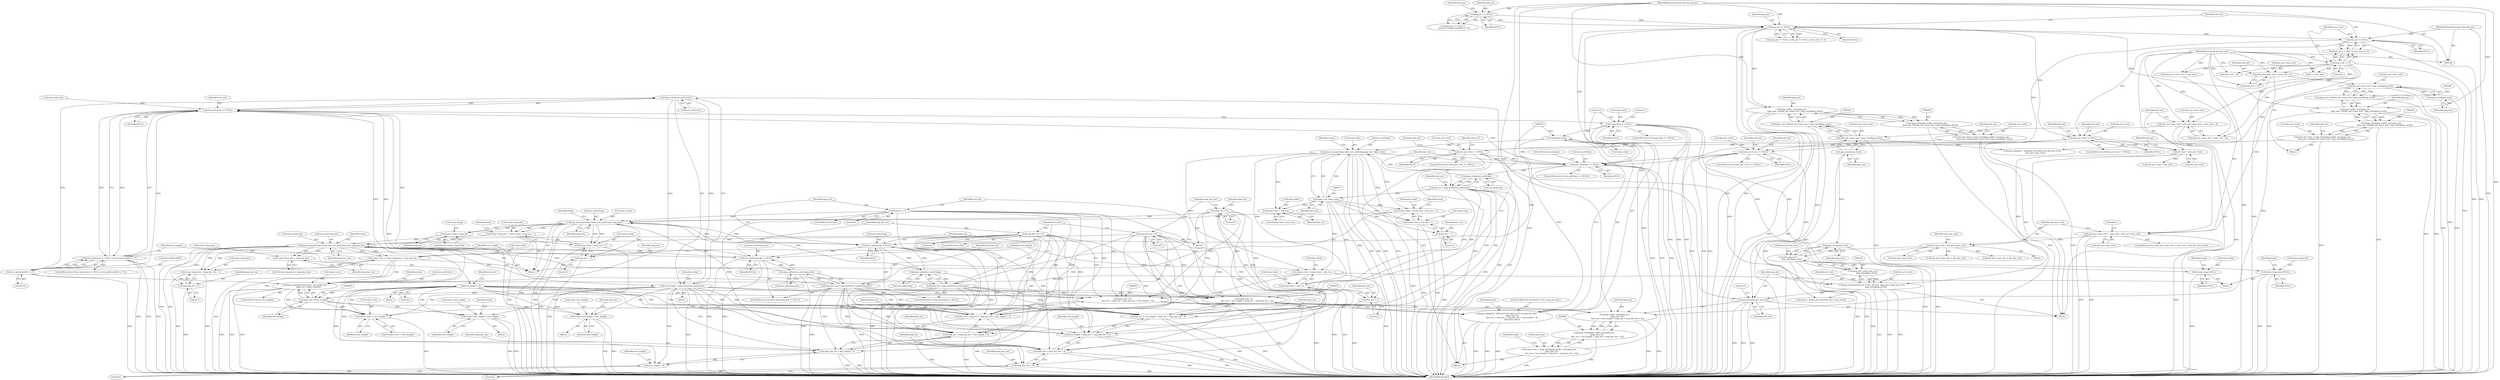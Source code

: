 digraph "1_Chrome_7f3d85b096f66870a15b37c2f40b219b2e292693_23@API" {
"1000446" [label="(Call,png_strlen(text_ptr[i].text))"];
"1000410" [label="(Call,text_ptr[i].text[0] == '\0')"];
"1000403" [label="(Call,text_ptr[i].text == NULL)"];
"1000446" [label="(Call,png_strlen(text_ptr[i].text))"];
"1000630" [label="(Call,png_memcpy(textp->text, text_ptr[i].text,\n            (png_size_t)(text_length)))"];
"1000594" [label="(Call,textp->text = textp->lang_key + lang_key_len + 1)"];
"1000576" [label="(Call,png_memcpy(textp->lang_key, text_ptr[i].lang_key, lang_key_len))"];
"1000565" [label="(Call,textp->lang_key = textp->lang + lang_len + 1)"];
"1000547" [label="(Call,png_memcpy(textp->lang, text_ptr[i].lang, lang_len))"];
"1000536" [label="(Call,textp->lang = textp->key + key_len + 1)"];
"1000507" [label="(Call,png_memcpy(textp->key, text_ptr[i].key,(png_size_t)(key_len)))"];
"1000502" [label="(Call,(int)textp->key)"];
"1000481" [label="(Call,textp->key == NULL)"];
"1000461" [label="(Call,textp->key = (png_charp)png_malloc_warn(png_ptr,\n         (png_uint_32)\n          (key_len + text_length + lang_len + lang_key_len + 4)))"];
"1000465" [label="(Call,(png_charp)png_malloc_warn(png_ptr,\n         (png_uint_32)\n          (key_len + text_length + lang_len + lang_key_len + 4)))"];
"1000467" [label="(Call,png_malloc_warn(png_ptr,\n         (png_uint_32)\n          (key_len + text_length + lang_len + lang_key_len + 4)))"];
"1000239" [label="(Call,png_free(png_ptr, old_text))"];
"1000199" [label="(Call,png_malloc_warn(png_ptr,\n            (png_uint_32)(info_ptr->max_text * png_sizeof(png_text))))"];
"1000134" [label="(Call,png_ptr == NULL)"];
"1000116" [label="(Call,png_ptr == NULL)"];
"1000105" [label="(MethodParameterIn,png_structp png_ptr)"];
"1000201" [label="(Call,(png_uint_32)(info_ptr->max_text * png_sizeof(png_text)))"];
"1000203" [label="(Call,info_ptr->max_text * png_sizeof(png_text))"];
"1000177" [label="(Call,info_ptr->max_text = info_ptr->num_text + num_text + 8)"];
"1000108" [label="(MethodParameterIn,int num_text)"];
"1000141" [label="(Call,num_text == 0)"];
"1000207" [label="(Call,png_sizeof(png_text))"];
"1000228" [label="(Call,png_memcpy(info_ptr->text, old_text, (png_size_t)(old_max_text *\n            png_sizeof(png_text))))"];
"1000210" [label="(Call,info_ptr->text == NULL)"];
"1000193" [label="(Call,info_ptr->text = (png_textp)png_malloc_warn(png_ptr,\n            (png_uint_32)(info_ptr->max_text * png_sizeof(png_text))))"];
"1000197" [label="(Call,(png_textp)png_malloc_warn(png_ptr,\n            (png_uint_32)(info_ptr->max_text * png_sizeof(png_text))))"];
"1000170" [label="(Call,info_ptr->text != NULL)"];
"1000138" [label="(Call,info_ptr == NULL)"];
"1000106" [label="(MethodParameterIn,png_infop info_ptr)"];
"1000188" [label="(Call,old_text = info_ptr->text)"];
"1000233" [label="(Call,(png_size_t)(old_max_text *\n            png_sizeof(png_text)))"];
"1000235" [label="(Call,old_max_text *\n            png_sizeof(png_text))"];
"1000158" [label="(Call,old_max_text = info_ptr->max_text)"];
"1000147" [label="(Call,info_ptr->num_text + num_text > info_ptr->max_text)"];
"1000237" [label="(Call,png_sizeof(png_text))"];
"1000262" [label="(Call,png_malloc_warn(png_ptr,\n            (png_uint_32)(info_ptr->max_text * png_sizeof(png_text))))"];
"1000264" [label="(Call,(png_uint_32)(info_ptr->max_text * png_sizeof(png_text)))"];
"1000266" [label="(Call,info_ptr->max_text * png_sizeof(png_text))"];
"1000244" [label="(Call,info_ptr->max_text = num_text + 8)"];
"1000270" [label="(Call,png_sizeof(png_text))"];
"1000469" [label="(Call,(png_uint_32)\n          (key_len + text_length + lang_len + lang_key_len + 4))"];
"1000336" [label="(Call,key_len = png_strlen(text_ptr[i].key))"];
"1000338" [label="(Call,png_strlen(text_ptr[i].key))"];
"1000328" [label="(Call,text_ptr[i].key == NULL)"];
"1000273" [label="(Call,info_ptr->text == NULL)"];
"1000256" [label="(Call,info_ptr->text = (png_textp)png_malloc_warn(png_ptr,\n            (png_uint_32)(info_ptr->max_text * png_sizeof(png_text))))"];
"1000260" [label="(Call,(png_textp)png_malloc_warn(png_ptr,\n            (png_uint_32)(info_ptr->max_text * png_sizeof(png_text))))"];
"1000444" [label="(Call,text_length = png_strlen(text_ptr[i].text))"];
"1000420" [label="(Call,text_length = 0)"];
"1000369" [label="(Call,lang_len = png_strlen(text_ptr[i].lang))"];
"1000371" [label="(Call,png_strlen(text_ptr[i].lang))"];
"1000362" [label="(Call,text_ptr[i].lang != NULL)"];
"1000378" [label="(Call,lang_len = 0)"];
"1000353" [label="(Call,lang_len = 0)"];
"1000356" [label="(Call,lang_key_len = 0)"];
"1000389" [label="(Call,lang_key_len = png_strlen(text_ptr[i].lang_key))"];
"1000391" [label="(Call,png_strlen(text_ptr[i].lang_key))"];
"1000382" [label="(Call,text_ptr[i].lang_key != NULL)"];
"1000398" [label="(Call,lang_key_len = 0)"];
"1000516" [label="(Call,(png_size_t)(key_len))"];
"1000617" [label="(Call,textp->text = textp->key + key_len + 1)"];
"1000639" [label="(Call,(png_size_t)(text_length))"];
"1000402" [label="(Call,text_ptr[i].text == NULL || text_ptr[i].text[0] == '\0')"];
"1000471" [label="(Call,key_len + text_length + lang_len + lang_key_len + 4)"];
"1000491" [label="(Call,(png_uint_32)\n                  (key_len + lang_len + lang_key_len + text_length + 4))"];
"1000488" [label="(Call,png_debug2(2, \"Allocated %lu bytes at %x in png_set_text\",\n                  (png_uint_32)\n                  (key_len + lang_len + lang_key_len + text_length + 4),\n                 (int)textp->key))"];
"1000493" [label="(Call,key_len + lang_len + lang_key_len + text_length + 4)"];
"1000521" [label="(Call,textp->key + key_len)"];
"1000473" [label="(Call,text_length + lang_len + lang_key_len + 4)"];
"1000475" [label="(Call,lang_len + lang_key_len + 4)"];
"1000495" [label="(Call,lang_len + lang_key_len + text_length + 4)"];
"1000477" [label="(Call,lang_key_len + 4)"];
"1000497" [label="(Call,lang_key_len + text_length + 4)"];
"1000588" [label="(Call,textp->lang_key + lang_key_len)"];
"1000644" [label="(Call,textp->text + text_length)"];
"1000598" [label="(Call,textp->lang_key + lang_key_len + 1)"];
"1000602" [label="(Call,lang_key_len + 1)"];
"1000559" [label="(Call,textp->lang + lang_len)"];
"1000569" [label="(Call,textp->lang + lang_len + 1)"];
"1000573" [label="(Call,lang_len + 1)"];
"1000540" [label="(Call,textp->key + key_len + 1)"];
"1000621" [label="(Call,textp->key + key_len + 1)"];
"1000544" [label="(Call,key_len + 1)"];
"1000625" [label="(Call,key_len + 1)"];
"1000607" [label="(Call,textp->lang=NULL)"];
"1000612" [label="(Call,textp->lang_key=NULL)"];
"1000499" [label="(Call,text_length + 4)"];
"1000662" [label="(Call,textp->itxt_length = text_length)"];
"1000669" [label="(Call,textp->text_length = text_length)"];
"1000142" [label="(Identifier,num_text)"];
"1000592" [label="(Identifier,lang_key_len)"];
"1000148" [label="(Call,info_ptr->num_text + num_text)"];
"1000573" [label="(Call,lang_len + 1)"];
"1000195" [label="(Identifier,info_ptr)"];
"1000570" [label="(Call,textp->lang)"];
"1000668" [label="(Block,)"];
"1000673" [label="(Identifier,text_length)"];
"1000185" [label="(Call,num_text + 8)"];
"1000369" [label="(Call,lang_len = png_strlen(text_ptr[i].lang))"];
"1000499" [label="(Call,text_length + 4)"];
"1000556" [label="(Identifier,lang_len)"];
"1000465" [label="(Call,(png_charp)png_malloc_warn(png_ptr,\n         (png_uint_32)\n          (key_len + text_length + lang_len + lang_key_len + 4)))"];
"1000169" [label="(ControlStructure,if (info_ptr->text != NULL))"];
"1000328" [label="(Call,text_ptr[i].key == NULL)"];
"1000293" [label="(Identifier,info_ptr)"];
"1000656" [label="(Block,)"];
"1000422" [label="(Literal,0)"];
"1000461" [label="(Call,textp->key = (png_charp)png_malloc_warn(png_ptr,\n         (png_uint_32)\n          (key_len + text_length + lang_len + lang_key_len + 4)))"];
"1000218" [label="(Identifier,info_ptr)"];
"1000630" [label="(Call,png_memcpy(textp->text, text_ptr[i].text,\n            (png_size_t)(text_length)))"];
"1000397" [label="(ControlStructure,else)"];
"1000108" [label="(MethodParameterIn,int num_text)"];
"1000509" [label="(Identifier,textp)"];
"1000521" [label="(Call,textp->key + key_len)"];
"1000625" [label="(Call,key_len + 1)"];
"1000497" [label="(Call,lang_key_len + text_length + 4)"];
"1000354" [label="(Identifier,lang_len)"];
"1000317" [label="(Call,textp = &(info_ptr->text[info_ptr->num_text]))"];
"1000357" [label="(Identifier,lang_key_len)"];
"1000569" [label="(Call,textp->lang + lang_len + 1)"];
"1000663" [label="(Call,textp->itxt_length)"];
"1000377" [label="(ControlStructure,else)"];
"1000284" [label="(Call,info_ptr->max_text = old_max_text)"];
"1000631" [label="(Call,textp->text)"];
"1000628" [label="(ControlStructure,if (text_length))"];
"1000595" [label="(Call,textp->text)"];
"1000240" [label="(Identifier,png_ptr)"];
"1000536" [label="(Call,textp->lang = textp->key + key_len + 1)"];
"1000535" [label="(Block,)"];
"1000602" [label="(Call,lang_key_len + 1)"];
"1000404" [label="(Call,text_ptr[i].text)"];
"1000410" [label="(Call,text_ptr[i].text[0] == '\0')"];
"1000646" [label="(Identifier,textp)"];
"1000177" [label="(Call,info_ptr->max_text = info_ptr->num_text + num_text + 8)"];
"1000334" [label="(Identifier,NULL)"];
"1000204" [label="(Call,info_ptr->max_text)"];
"1000272" [label="(ControlStructure,if (info_ptr->text == NULL))"];
"1000281" [label="(Identifier,info_ptr)"];
"1000478" [label="(Identifier,lang_key_len)"];
"1000248" [label="(Call,num_text + 8)"];
"1000363" [label="(Call,text_ptr[i].lang)"];
"1000614" [label="(Identifier,textp)"];
"1000329" [label="(Call,text_ptr[i].key)"];
"1000681" [label="(Identifier,info_ptr)"];
"1000525" [label="(Identifier,key_len)"];
"1000207" [label="(Call,png_sizeof(png_text))"];
"1000392" [label="(Call,text_ptr[i].lang_key)"];
"1000621" [label="(Call,textp->key + key_len + 1)"];
"1000498" [label="(Identifier,lang_key_len)"];
"1000385" [label="(Identifier,text_ptr)"];
"1000420" [label="(Call,text_length = 0)"];
"1000273" [label="(Call,info_ptr->text == NULL)"];
"1000482" [label="(Call,textp->key)"];
"1000613" [label="(Call,textp->lang_key)"];
"1000481" [label="(Call,textp->key == NULL)"];
"1000547" [label="(Call,png_memcpy(textp->lang, text_ptr[i].lang, lang_len))"];
"1000147" [label="(Call,info_ptr->num_text + num_text > info_ptr->max_text)"];
"1000488" [label="(Call,png_debug2(2, \"Allocated %lu bytes at %x in png_set_text\",\n                  (png_uint_32)\n                  (key_len + lang_len + lang_key_len + text_length + 4),\n                 (int)textp->key))"];
"1000371" [label="(Call,png_strlen(text_ptr[i].lang))"];
"1000447" [label="(Call,text_ptr[i].text)"];
"1000368" [label="(Identifier,NULL)"];
"1000336" [label="(Call,key_len = png_strlen(text_ptr[i].key))"];
"1000190" [label="(Call,info_ptr->text)"];
"1000467" [label="(Call,png_malloc_warn(png_ptr,\n         (png_uint_32)\n          (key_len + text_length + lang_len + lang_key_len + 4)))"];
"1000676" [label="(Identifier,textp)"];
"1000548" [label="(Call,textp->lang)"];
"1000558" [label="(Call,*(textp->lang + lang_len))"];
"1000589" [label="(Call,textp->lang_key)"];
"1000193" [label="(Call,info_ptr->text = (png_textp)png_malloc_warn(png_ptr,\n            (png_uint_32)(info_ptr->max_text * png_sizeof(png_text))))"];
"1000401" [label="(ControlStructure,if (text_ptr[i].text == NULL || text_ptr[i].text[0] == '\0'))"];
"1000501" [label="(Literal,4)"];
"1000523" [label="(Identifier,textp)"];
"1000565" [label="(Call,textp->lang_key = textp->lang + lang_len + 1)"];
"1000618" [label="(Call,textp->text)"];
"1000617" [label="(Call,textp->text = textp->key + key_len + 1)"];
"1000203" [label="(Call,info_ptr->max_text * png_sizeof(png_text))"];
"1000253" [label="(Identifier,info_ptr)"];
"1000296" [label="(Call,png_debug1(3, \"allocated %d entries for info_ptr->text\",\n         info_ptr->max_text))"];
"1000236" [label="(Identifier,old_max_text)"];
"1000427" [label="(Identifier,text_ptr)"];
"1000561" [label="(Identifier,textp)"];
"1000361" [label="(ControlStructure,if (text_ptr[i].lang != NULL))"];
"1000390" [label="(Identifier,lang_key_len)"];
"1000496" [label="(Identifier,lang_len)"];
"1000211" [label="(Call,info_ptr->text)"];
"1000491" [label="(Call,(png_uint_32)\n                  (key_len + lang_len + lang_key_len + text_length + 4))"];
"1000551" [label="(Call,text_ptr[i].lang)"];
"1000139" [label="(Identifier,info_ptr)"];
"1000612" [label="(Call,textp->lang_key=NULL)"];
"1000691" [label="(MethodReturn,RET)"];
"1000575" [label="(Literal,1)"];
"1000171" [label="(Call,info_ptr->text)"];
"1000477" [label="(Call,lang_key_len + 4)"];
"1000493" [label="(Call,key_len + lang_len + lang_key_len + text_length + 4)"];
"1000622" [label="(Call,textp->key)"];
"1000353" [label="(Call,lang_len = 0)"];
"1000476" [label="(Identifier,lang_len)"];
"1000578" [label="(Identifier,textp)"];
"1000200" [label="(Identifier,png_ptr)"];
"1000560" [label="(Call,textp->lang)"];
"1000444" [label="(Call,text_length = png_strlen(text_ptr[i].text))"];
"1000590" [label="(Identifier,textp)"];
"1000383" [label="(Call,text_ptr[i].lang_key)"];
"1000267" [label="(Call,info_ptr->max_text)"];
"1000348" [label="(Identifier,text_ptr)"];
"1000641" [label="(Identifier,text_length)"];
"1000358" [label="(Literal,0)"];
"1000337" [label="(Identifier,key_len)"];
"1000566" [label="(Call,textp->lang_key)"];
"1000153" [label="(Call,info_ptr->max_text)"];
"1000494" [label="(Identifier,key_len)"];
"1000629" [label="(Identifier,text_length)"];
"1000462" [label="(Call,textp->key)"];
"1000160" [label="(Call,info_ptr->max_text)"];
"1000352" [label="(Block,)"];
"1000382" [label="(Call,text_ptr[i].lang_key != NULL)"];
"1000232" [label="(Identifier,old_text)"];
"1000238" [label="(Identifier,png_text)"];
"1000619" [label="(Identifier,textp)"];
"1000221" [label="(Call,info_ptr->text = old_text)"];
"1000165" [label="(Identifier,old_num_text)"];
"1000199" [label="(Call,png_malloc_warn(png_ptr,\n            (png_uint_32)(info_ptr->max_text * png_sizeof(png_text))))"];
"1000146" [label="(ControlStructure,if (info_ptr->num_text + num_text > info_ptr->max_text))"];
"1000370" [label="(Identifier,lang_len)"];
"1000606" [label="(Block,)"];
"1000194" [label="(Call,info_ptr->text)"];
"1000585" [label="(Identifier,lang_key_len)"];
"1000400" [label="(Literal,0)"];
"1000474" [label="(Identifier,text_length)"];
"1000662" [label="(Call,textp->itxt_length = text_length)"];
"1000502" [label="(Call,(int)textp->key)"];
"1000188" [label="(Call,old_text = info_ptr->text)"];
"1000197" [label="(Call,(png_textp)png_malloc_warn(png_ptr,\n            (png_uint_32)(info_ptr->max_text * png_sizeof(png_text))))"];
"1000339" [label="(Call,text_ptr[i].key)"];
"1000379" [label="(Identifier,lang_len)"];
"1000479" [label="(Literal,4)"];
"1000306" [label="(Call,i < num_text)"];
"1000670" [label="(Call,textp->text_length)"];
"1000372" [label="(Call,text_ptr[i].lang)"];
"1000616" [label="(Identifier,NULL)"];
"1000274" [label="(Call,info_ptr->text)"];
"1000414" [label="(Identifier,text_ptr)"];
"1000443" [label="(Block,)"];
"1000577" [label="(Call,textp->lang_key)"];
"1000362" [label="(Call,text_ptr[i].lang != NULL)"];
"1000666" [label="(Identifier,text_length)"];
"1000402" [label="(Call,text_ptr[i].text == NULL || text_ptr[i].text[0] == '\0')"];
"1000446" [label="(Call,png_strlen(text_ptr[i].text))"];
"1000485" [label="(Identifier,NULL)"];
"1000122" [label="(Identifier,png_ptr)"];
"1000508" [label="(Call,textp->key)"];
"1000327" [label="(ControlStructure,if (text_ptr[i].key == NULL))"];
"1000520" [label="(Call,*(textp->key + key_len))"];
"1000604" [label="(Literal,1)"];
"1000170" [label="(Call,info_ptr->text != NULL)"];
"1000233" [label="(Call,(png_size_t)(old_max_text *\n            png_sizeof(png_text)))"];
"1000518" [label="(Identifier,key_len)"];
"1000237" [label="(Call,png_sizeof(png_text))"];
"1000389" [label="(Call,lang_key_len = png_strlen(text_ptr[i].lang_key))"];
"1000159" [label="(Identifier,old_max_text)"];
"1000277" [label="(Identifier,NULL)"];
"1000541" [label="(Call,textp->key)"];
"1000140" [label="(Identifier,NULL)"];
"1000241" [label="(Identifier,old_text)"];
"1000544" [label="(Call,key_len + 1)"];
"1000471" [label="(Call,key_len + text_length + lang_len + lang_key_len + 4)"];
"1000209" [label="(ControlStructure,if (info_ptr->text == NULL))"];
"1000549" [label="(Identifier,textp)"];
"1000411" [label="(Call,text_ptr[i].text[0])"];
"1000235" [label="(Call,old_max_text *\n            png_sizeof(png_text))"];
"1000257" [label="(Call,info_ptr->text)"];
"1000262" [label="(Call,png_malloc_warn(png_ptr,\n            (png_uint_32)(info_ptr->max_text * png_sizeof(png_text))))"];
"1000181" [label="(Call,info_ptr->num_text + num_text + 8)"];
"1000454" [label="(Identifier,textp)"];
"1000563" [label="(Identifier,lang_len)"];
"1000244" [label="(Call,info_ptr->max_text = num_text + 8)"];
"1000546" [label="(Literal,1)"];
"1000243" [label="(Block,)"];
"1000335" [label="(ControlStructure,continue;)"];
"1000116" [label="(Call,png_ptr == NULL)"];
"1000137" [label="(Call,info_ptr == NULL || num_text == 0)"];
"1000356" [label="(Call,lang_key_len = 0)"];
"1000634" [label="(Call,text_ptr[i].text)"];
"1000118" [label="(Identifier,NULL)"];
"1000381" [label="(ControlStructure,if (text_ptr[i].lang_key != NULL))"];
"1000507" [label="(Call,png_memcpy(textp->key, text_ptr[i].key,(png_size_t)(key_len)))"];
"1000115" [label="(Call,png_ptr == NULL ||\n      png_ptr->chunk_name[0] == '\0')"];
"1000639" [label="(Call,(png_size_t)(text_length))"];
"1000445" [label="(Identifier,text_length)"];
"1000105" [label="(MethodParameterIn,png_structp png_ptr)"];
"1000230" [label="(Identifier,info_ptr)"];
"1000495" [label="(Call,lang_len + lang_key_len + text_length + 4)"];
"1000338" [label="(Call,png_strlen(text_ptr[i].key))"];
"1000158" [label="(Call,old_max_text = info_ptr->max_text)"];
"1000645" [label="(Call,textp->text)"];
"1000580" [label="(Call,text_ptr[i].lang_key)"];
"1000468" [label="(Identifier,png_ptr)"];
"1000469" [label="(Call,(png_uint_32)\n          (key_len + text_length + lang_len + lang_key_len + 4))"];
"1000391" [label="(Call,png_strlen(text_ptr[i].lang_key))"];
"1000297" [label="(Literal,3)"];
"1000210" [label="(Call,info_ptr->text == NULL)"];
"1000214" [label="(Identifier,NULL)"];
"1000490" [label="(Literal,\"Allocated %lu bytes at %x in png_set_text\")"];
"1000574" [label="(Identifier,lang_len)"];
"1000421" [label="(Identifier,text_length)"];
"1000403" [label="(Call,text_ptr[i].text == NULL)"];
"1000598" [label="(Call,textp->lang_key + lang_key_len + 1)"];
"1000135" [label="(Identifier,png_ptr)"];
"1000201" [label="(Call,(png_uint_32)(info_ptr->max_text * png_sizeof(png_text)))"];
"1000189" [label="(Identifier,old_text)"];
"1000260" [label="(Call,(png_textp)png_malloc_warn(png_ptr,\n            (png_uint_32)(info_ptr->max_text * png_sizeof(png_text))))"];
"1000399" [label="(Identifier,lang_key_len)"];
"1000228" [label="(Call,png_memcpy(info_ptr->text, old_text, (png_size_t)(old_max_text *\n            png_sizeof(png_text))))"];
"1000246" [label="(Identifier,info_ptr)"];
"1000138" [label="(Call,info_ptr == NULL)"];
"1000587" [label="(Call,*(textp->lang_key + lang_key_len))"];
"1000245" [label="(Call,info_ptr->max_text)"];
"1000175" [label="(Block,)"];
"1000380" [label="(Literal,0)"];
"1000208" [label="(Identifier,png_text)"];
"1000516" [label="(Call,(png_size_t)(key_len))"];
"1000559" [label="(Call,textp->lang + lang_len)"];
"1000117" [label="(Identifier,png_ptr)"];
"1000229" [label="(Call,info_ptr->text)"];
"1000489" [label="(Literal,2)"];
"1000256" [label="(Call,info_ptr->text = (png_textp)png_malloc_warn(png_ptr,\n            (png_uint_32)(info_ptr->max_text * png_sizeof(png_text))))"];
"1000275" [label="(Identifier,info_ptr)"];
"1000603" [label="(Identifier,lang_key_len)"];
"1000504" [label="(Call,textp->key)"];
"1000216" [label="(Call,info_ptr->max_text = old_max_text)"];
"1000179" [label="(Identifier,info_ptr)"];
"1000475" [label="(Call,lang_len + lang_key_len + 4)"];
"1000409" [label="(Identifier,NULL)"];
"1000271" [label="(Identifier,png_text)"];
"1000588" [label="(Call,textp->lang_key + lang_key_len)"];
"1000174" [label="(Identifier,NULL)"];
"1000599" [label="(Call,textp->lang_key)"];
"1000398" [label="(Call,lang_key_len = 0)"];
"1000483" [label="(Identifier,textp)"];
"1000472" [label="(Identifier,key_len)"];
"1000311" [label="(Block,)"];
"1000522" [label="(Call,textp->key)"];
"1000270" [label="(Call,png_sizeof(png_text))"];
"1000419" [label="(Block,)"];
"1000239" [label="(Call,png_free(png_ptr, old_text))"];
"1000627" [label="(Literal,1)"];
"1000355" [label="(Literal,0)"];
"1000406" [label="(Identifier,text_ptr)"];
"1000537" [label="(Call,textp->lang)"];
"1000178" [label="(Call,info_ptr->max_text)"];
"1000545" [label="(Identifier,key_len)"];
"1000378" [label="(Call,lang_len = 0)"];
"1000607" [label="(Call,textp->lang=NULL)"];
"1000473" [label="(Call,text_length + lang_len + lang_key_len + 4)"];
"1000594" [label="(Call,textp->text = textp->lang_key + lang_key_len + 1)"];
"1000388" [label="(Identifier,NULL)"];
"1000143" [label="(Literal,0)"];
"1000608" [label="(Call,textp->lang)"];
"1000264" [label="(Call,(png_uint_32)(info_ptr->max_text * png_sizeof(png_text)))"];
"1000669" [label="(Call,textp->text_length = text_length)"];
"1000212" [label="(Identifier,info_ptr)"];
"1000487" [label="(Literal,1)"];
"1000643" [label="(Call,*(textp->text + text_length))"];
"1000540" [label="(Call,textp->key + key_len + 1)"];
"1000648" [label="(Identifier,text_length)"];
"1000644" [label="(Call,textp->text + text_length)"];
"1000141" [label="(Call,num_text == 0)"];
"1000156" [label="(Block,)"];
"1000106" [label="(MethodParameterIn,png_infop info_ptr)"];
"1000304" [label="(Identifier,i)"];
"1000500" [label="(Identifier,text_length)"];
"1000480" [label="(ControlStructure,if (textp->key == NULL))"];
"1000266" [label="(Call,info_ptr->max_text * png_sizeof(png_text))"];
"1000263" [label="(Identifier,png_ptr)"];
"1000133" [label="(Call,png_ptr == NULL || info_ptr == NULL || num_text == 0)"];
"1000576" [label="(Call,png_memcpy(textp->lang_key, text_ptr[i].lang_key, lang_key_len))"];
"1000511" [label="(Call,text_ptr[i].key)"];
"1000136" [label="(Identifier,NULL)"];
"1000626" [label="(Identifier,key_len)"];
"1000134" [label="(Call,png_ptr == NULL)"];
"1000611" [label="(Identifier,NULL)"];
"1000418" [label="(Literal,'\0')"];
"1000446" -> "1000444"  [label="AST: "];
"1000446" -> "1000447"  [label="CFG: "];
"1000447" -> "1000446"  [label="AST: "];
"1000444" -> "1000446"  [label="CFG: "];
"1000446" -> "1000691"  [label="DDG: "];
"1000446" -> "1000403"  [label="DDG: "];
"1000446" -> "1000444"  [label="DDG: "];
"1000410" -> "1000446"  [label="DDG: "];
"1000403" -> "1000446"  [label="DDG: "];
"1000446" -> "1000630"  [label="DDG: "];
"1000410" -> "1000402"  [label="AST: "];
"1000410" -> "1000418"  [label="CFG: "];
"1000411" -> "1000410"  [label="AST: "];
"1000418" -> "1000410"  [label="AST: "];
"1000402" -> "1000410"  [label="CFG: "];
"1000410" -> "1000691"  [label="DDG: "];
"1000410" -> "1000403"  [label="DDG: "];
"1000410" -> "1000402"  [label="DDG: "];
"1000410" -> "1000402"  [label="DDG: "];
"1000410" -> "1000630"  [label="DDG: "];
"1000403" -> "1000402"  [label="AST: "];
"1000403" -> "1000409"  [label="CFG: "];
"1000404" -> "1000403"  [label="AST: "];
"1000409" -> "1000403"  [label="AST: "];
"1000414" -> "1000403"  [label="CFG: "];
"1000402" -> "1000403"  [label="CFG: "];
"1000403" -> "1000691"  [label="DDG: "];
"1000403" -> "1000402"  [label="DDG: "];
"1000403" -> "1000402"  [label="DDG: "];
"1000630" -> "1000403"  [label="DDG: "];
"1000328" -> "1000403"  [label="DDG: "];
"1000382" -> "1000403"  [label="DDG: "];
"1000403" -> "1000481"  [label="DDG: "];
"1000403" -> "1000630"  [label="DDG: "];
"1000630" -> "1000628"  [label="AST: "];
"1000630" -> "1000639"  [label="CFG: "];
"1000631" -> "1000630"  [label="AST: "];
"1000634" -> "1000630"  [label="AST: "];
"1000639" -> "1000630"  [label="AST: "];
"1000646" -> "1000630"  [label="CFG: "];
"1000630" -> "1000691"  [label="DDG: "];
"1000630" -> "1000691"  [label="DDG: "];
"1000630" -> "1000691"  [label="DDG: "];
"1000594" -> "1000630"  [label="DDG: "];
"1000617" -> "1000630"  [label="DDG: "];
"1000639" -> "1000630"  [label="DDG: "];
"1000630" -> "1000644"  [label="DDG: "];
"1000594" -> "1000535"  [label="AST: "];
"1000594" -> "1000598"  [label="CFG: "];
"1000595" -> "1000594"  [label="AST: "];
"1000598" -> "1000594"  [label="AST: "];
"1000629" -> "1000594"  [label="CFG: "];
"1000594" -> "1000691"  [label="DDG: "];
"1000576" -> "1000594"  [label="DDG: "];
"1000576" -> "1000594"  [label="DDG: "];
"1000594" -> "1000644"  [label="DDG: "];
"1000576" -> "1000535"  [label="AST: "];
"1000576" -> "1000585"  [label="CFG: "];
"1000577" -> "1000576"  [label="AST: "];
"1000580" -> "1000576"  [label="AST: "];
"1000585" -> "1000576"  [label="AST: "];
"1000590" -> "1000576"  [label="CFG: "];
"1000576" -> "1000691"  [label="DDG: "];
"1000576" -> "1000691"  [label="DDG: "];
"1000576" -> "1000382"  [label="DDG: "];
"1000565" -> "1000576"  [label="DDG: "];
"1000382" -> "1000576"  [label="DDG: "];
"1000391" -> "1000576"  [label="DDG: "];
"1000356" -> "1000576"  [label="DDG: "];
"1000389" -> "1000576"  [label="DDG: "];
"1000398" -> "1000576"  [label="DDG: "];
"1000576" -> "1000588"  [label="DDG: "];
"1000576" -> "1000588"  [label="DDG: "];
"1000576" -> "1000598"  [label="DDG: "];
"1000576" -> "1000598"  [label="DDG: "];
"1000576" -> "1000602"  [label="DDG: "];
"1000565" -> "1000535"  [label="AST: "];
"1000565" -> "1000569"  [label="CFG: "];
"1000566" -> "1000565"  [label="AST: "];
"1000569" -> "1000565"  [label="AST: "];
"1000578" -> "1000565"  [label="CFG: "];
"1000565" -> "1000691"  [label="DDG: "];
"1000547" -> "1000565"  [label="DDG: "];
"1000547" -> "1000565"  [label="DDG: "];
"1000547" -> "1000535"  [label="AST: "];
"1000547" -> "1000556"  [label="CFG: "];
"1000548" -> "1000547"  [label="AST: "];
"1000551" -> "1000547"  [label="AST: "];
"1000556" -> "1000547"  [label="AST: "];
"1000561" -> "1000547"  [label="CFG: "];
"1000547" -> "1000691"  [label="DDG: "];
"1000547" -> "1000691"  [label="DDG: "];
"1000547" -> "1000362"  [label="DDG: "];
"1000536" -> "1000547"  [label="DDG: "];
"1000371" -> "1000547"  [label="DDG: "];
"1000362" -> "1000547"  [label="DDG: "];
"1000369" -> "1000547"  [label="DDG: "];
"1000378" -> "1000547"  [label="DDG: "];
"1000353" -> "1000547"  [label="DDG: "];
"1000547" -> "1000559"  [label="DDG: "];
"1000547" -> "1000559"  [label="DDG: "];
"1000547" -> "1000569"  [label="DDG: "];
"1000547" -> "1000569"  [label="DDG: "];
"1000547" -> "1000573"  [label="DDG: "];
"1000536" -> "1000535"  [label="AST: "];
"1000536" -> "1000540"  [label="CFG: "];
"1000537" -> "1000536"  [label="AST: "];
"1000540" -> "1000536"  [label="AST: "];
"1000549" -> "1000536"  [label="CFG: "];
"1000536" -> "1000691"  [label="DDG: "];
"1000507" -> "1000536"  [label="DDG: "];
"1000516" -> "1000536"  [label="DDG: "];
"1000507" -> "1000311"  [label="AST: "];
"1000507" -> "1000516"  [label="CFG: "];
"1000508" -> "1000507"  [label="AST: "];
"1000511" -> "1000507"  [label="AST: "];
"1000516" -> "1000507"  [label="AST: "];
"1000523" -> "1000507"  [label="CFG: "];
"1000507" -> "1000691"  [label="DDG: "];
"1000507" -> "1000691"  [label="DDG: "];
"1000507" -> "1000691"  [label="DDG: "];
"1000507" -> "1000328"  [label="DDG: "];
"1000502" -> "1000507"  [label="DDG: "];
"1000338" -> "1000507"  [label="DDG: "];
"1000516" -> "1000507"  [label="DDG: "];
"1000507" -> "1000521"  [label="DDG: "];
"1000507" -> "1000540"  [label="DDG: "];
"1000507" -> "1000617"  [label="DDG: "];
"1000507" -> "1000621"  [label="DDG: "];
"1000502" -> "1000488"  [label="AST: "];
"1000502" -> "1000504"  [label="CFG: "];
"1000503" -> "1000502"  [label="AST: "];
"1000504" -> "1000502"  [label="AST: "];
"1000488" -> "1000502"  [label="CFG: "];
"1000502" -> "1000488"  [label="DDG: "];
"1000481" -> "1000502"  [label="DDG: "];
"1000481" -> "1000480"  [label="AST: "];
"1000481" -> "1000485"  [label="CFG: "];
"1000482" -> "1000481"  [label="AST: "];
"1000485" -> "1000481"  [label="AST: "];
"1000487" -> "1000481"  [label="CFG: "];
"1000489" -> "1000481"  [label="CFG: "];
"1000481" -> "1000691"  [label="DDG: "];
"1000481" -> "1000691"  [label="DDG: "];
"1000481" -> "1000691"  [label="DDG: "];
"1000481" -> "1000328"  [label="DDG: "];
"1000461" -> "1000481"  [label="DDG: "];
"1000481" -> "1000607"  [label="DDG: "];
"1000481" -> "1000612"  [label="DDG: "];
"1000461" -> "1000311"  [label="AST: "];
"1000461" -> "1000465"  [label="CFG: "];
"1000462" -> "1000461"  [label="AST: "];
"1000465" -> "1000461"  [label="AST: "];
"1000483" -> "1000461"  [label="CFG: "];
"1000461" -> "1000691"  [label="DDG: "];
"1000465" -> "1000461"  [label="DDG: "];
"1000465" -> "1000467"  [label="CFG: "];
"1000466" -> "1000465"  [label="AST: "];
"1000467" -> "1000465"  [label="AST: "];
"1000465" -> "1000691"  [label="DDG: "];
"1000467" -> "1000465"  [label="DDG: "];
"1000467" -> "1000465"  [label="DDG: "];
"1000467" -> "1000469"  [label="CFG: "];
"1000468" -> "1000467"  [label="AST: "];
"1000469" -> "1000467"  [label="AST: "];
"1000467" -> "1000691"  [label="DDG: "];
"1000467" -> "1000691"  [label="DDG: "];
"1000239" -> "1000467"  [label="DDG: "];
"1000262" -> "1000467"  [label="DDG: "];
"1000134" -> "1000467"  [label="DDG: "];
"1000105" -> "1000467"  [label="DDG: "];
"1000469" -> "1000467"  [label="DDG: "];
"1000239" -> "1000175"  [label="AST: "];
"1000239" -> "1000241"  [label="CFG: "];
"1000240" -> "1000239"  [label="AST: "];
"1000241" -> "1000239"  [label="AST: "];
"1000297" -> "1000239"  [label="CFG: "];
"1000239" -> "1000691"  [label="DDG: "];
"1000239" -> "1000691"  [label="DDG: "];
"1000239" -> "1000691"  [label="DDG: "];
"1000199" -> "1000239"  [label="DDG: "];
"1000105" -> "1000239"  [label="DDG: "];
"1000228" -> "1000239"  [label="DDG: "];
"1000199" -> "1000197"  [label="AST: "];
"1000199" -> "1000201"  [label="CFG: "];
"1000200" -> "1000199"  [label="AST: "];
"1000201" -> "1000199"  [label="AST: "];
"1000197" -> "1000199"  [label="CFG: "];
"1000199" -> "1000691"  [label="DDG: "];
"1000199" -> "1000691"  [label="DDG: "];
"1000199" -> "1000197"  [label="DDG: "];
"1000199" -> "1000197"  [label="DDG: "];
"1000134" -> "1000199"  [label="DDG: "];
"1000105" -> "1000199"  [label="DDG: "];
"1000201" -> "1000199"  [label="DDG: "];
"1000134" -> "1000133"  [label="AST: "];
"1000134" -> "1000136"  [label="CFG: "];
"1000135" -> "1000134"  [label="AST: "];
"1000136" -> "1000134"  [label="AST: "];
"1000139" -> "1000134"  [label="CFG: "];
"1000133" -> "1000134"  [label="CFG: "];
"1000134" -> "1000691"  [label="DDG: "];
"1000134" -> "1000691"  [label="DDG: "];
"1000134" -> "1000133"  [label="DDG: "];
"1000134" -> "1000133"  [label="DDG: "];
"1000116" -> "1000134"  [label="DDG: "];
"1000116" -> "1000134"  [label="DDG: "];
"1000105" -> "1000134"  [label="DDG: "];
"1000134" -> "1000138"  [label="DDG: "];
"1000134" -> "1000170"  [label="DDG: "];
"1000134" -> "1000262"  [label="DDG: "];
"1000134" -> "1000328"  [label="DDG: "];
"1000116" -> "1000115"  [label="AST: "];
"1000116" -> "1000118"  [label="CFG: "];
"1000117" -> "1000116"  [label="AST: "];
"1000118" -> "1000116"  [label="AST: "];
"1000122" -> "1000116"  [label="CFG: "];
"1000115" -> "1000116"  [label="CFG: "];
"1000116" -> "1000115"  [label="DDG: "];
"1000116" -> "1000115"  [label="DDG: "];
"1000105" -> "1000116"  [label="DDG: "];
"1000105" -> "1000104"  [label="AST: "];
"1000105" -> "1000691"  [label="DDG: "];
"1000105" -> "1000262"  [label="DDG: "];
"1000201" -> "1000203"  [label="CFG: "];
"1000202" -> "1000201"  [label="AST: "];
"1000203" -> "1000201"  [label="AST: "];
"1000201" -> "1000691"  [label="DDG: "];
"1000203" -> "1000201"  [label="DDG: "];
"1000203" -> "1000201"  [label="DDG: "];
"1000203" -> "1000207"  [label="CFG: "];
"1000204" -> "1000203"  [label="AST: "];
"1000207" -> "1000203"  [label="AST: "];
"1000203" -> "1000691"  [label="DDG: "];
"1000177" -> "1000203"  [label="DDG: "];
"1000207" -> "1000203"  [label="DDG: "];
"1000203" -> "1000296"  [label="DDG: "];
"1000177" -> "1000175"  [label="AST: "];
"1000177" -> "1000181"  [label="CFG: "];
"1000178" -> "1000177"  [label="AST: "];
"1000181" -> "1000177"  [label="AST: "];
"1000189" -> "1000177"  [label="CFG: "];
"1000177" -> "1000691"  [label="DDG: "];
"1000108" -> "1000177"  [label="DDG: "];
"1000141" -> "1000177"  [label="DDG: "];
"1000108" -> "1000104"  [label="AST: "];
"1000108" -> "1000691"  [label="DDG: "];
"1000108" -> "1000141"  [label="DDG: "];
"1000108" -> "1000147"  [label="DDG: "];
"1000108" -> "1000148"  [label="DDG: "];
"1000108" -> "1000181"  [label="DDG: "];
"1000108" -> "1000185"  [label="DDG: "];
"1000108" -> "1000244"  [label="DDG: "];
"1000108" -> "1000248"  [label="DDG: "];
"1000108" -> "1000306"  [label="DDG: "];
"1000141" -> "1000137"  [label="AST: "];
"1000141" -> "1000143"  [label="CFG: "];
"1000142" -> "1000141"  [label="AST: "];
"1000143" -> "1000141"  [label="AST: "];
"1000137" -> "1000141"  [label="CFG: "];
"1000141" -> "1000691"  [label="DDG: "];
"1000141" -> "1000137"  [label="DDG: "];
"1000141" -> "1000137"  [label="DDG: "];
"1000141" -> "1000147"  [label="DDG: "];
"1000141" -> "1000148"  [label="DDG: "];
"1000141" -> "1000181"  [label="DDG: "];
"1000141" -> "1000185"  [label="DDG: "];
"1000141" -> "1000244"  [label="DDG: "];
"1000141" -> "1000248"  [label="DDG: "];
"1000141" -> "1000306"  [label="DDG: "];
"1000207" -> "1000208"  [label="CFG: "];
"1000208" -> "1000207"  [label="AST: "];
"1000207" -> "1000691"  [label="DDG: "];
"1000207" -> "1000237"  [label="DDG: "];
"1000228" -> "1000175"  [label="AST: "];
"1000228" -> "1000233"  [label="CFG: "];
"1000229" -> "1000228"  [label="AST: "];
"1000232" -> "1000228"  [label="AST: "];
"1000233" -> "1000228"  [label="AST: "];
"1000240" -> "1000228"  [label="CFG: "];
"1000228" -> "1000691"  [label="DDG: "];
"1000228" -> "1000691"  [label="DDG: "];
"1000228" -> "1000691"  [label="DDG: "];
"1000210" -> "1000228"  [label="DDG: "];
"1000188" -> "1000228"  [label="DDG: "];
"1000233" -> "1000228"  [label="DDG: "];
"1000228" -> "1000317"  [label="DDG: "];
"1000210" -> "1000209"  [label="AST: "];
"1000210" -> "1000214"  [label="CFG: "];
"1000211" -> "1000210"  [label="AST: "];
"1000214" -> "1000210"  [label="AST: "];
"1000218" -> "1000210"  [label="CFG: "];
"1000230" -> "1000210"  [label="CFG: "];
"1000210" -> "1000691"  [label="DDG: "];
"1000210" -> "1000691"  [label="DDG: "];
"1000193" -> "1000210"  [label="DDG: "];
"1000170" -> "1000210"  [label="DDG: "];
"1000210" -> "1000328"  [label="DDG: "];
"1000193" -> "1000175"  [label="AST: "];
"1000193" -> "1000197"  [label="CFG: "];
"1000194" -> "1000193"  [label="AST: "];
"1000197" -> "1000193"  [label="AST: "];
"1000212" -> "1000193"  [label="CFG: "];
"1000193" -> "1000691"  [label="DDG: "];
"1000197" -> "1000193"  [label="DDG: "];
"1000198" -> "1000197"  [label="AST: "];
"1000197" -> "1000691"  [label="DDG: "];
"1000170" -> "1000169"  [label="AST: "];
"1000170" -> "1000174"  [label="CFG: "];
"1000171" -> "1000170"  [label="AST: "];
"1000174" -> "1000170"  [label="AST: "];
"1000179" -> "1000170"  [label="CFG: "];
"1000246" -> "1000170"  [label="CFG: "];
"1000170" -> "1000691"  [label="DDG: "];
"1000138" -> "1000170"  [label="DDG: "];
"1000170" -> "1000188"  [label="DDG: "];
"1000170" -> "1000273"  [label="DDG: "];
"1000138" -> "1000137"  [label="AST: "];
"1000138" -> "1000140"  [label="CFG: "];
"1000139" -> "1000138"  [label="AST: "];
"1000140" -> "1000138"  [label="AST: "];
"1000142" -> "1000138"  [label="CFG: "];
"1000137" -> "1000138"  [label="CFG: "];
"1000138" -> "1000691"  [label="DDG: "];
"1000138" -> "1000691"  [label="DDG: "];
"1000138" -> "1000137"  [label="DDG: "];
"1000138" -> "1000137"  [label="DDG: "];
"1000106" -> "1000138"  [label="DDG: "];
"1000138" -> "1000328"  [label="DDG: "];
"1000106" -> "1000104"  [label="AST: "];
"1000106" -> "1000691"  [label="DDG: "];
"1000188" -> "1000175"  [label="AST: "];
"1000188" -> "1000190"  [label="CFG: "];
"1000189" -> "1000188"  [label="AST: "];
"1000190" -> "1000188"  [label="AST: "];
"1000195" -> "1000188"  [label="CFG: "];
"1000188" -> "1000221"  [label="DDG: "];
"1000233" -> "1000235"  [label="CFG: "];
"1000234" -> "1000233"  [label="AST: "];
"1000235" -> "1000233"  [label="AST: "];
"1000233" -> "1000691"  [label="DDG: "];
"1000235" -> "1000233"  [label="DDG: "];
"1000235" -> "1000233"  [label="DDG: "];
"1000235" -> "1000237"  [label="CFG: "];
"1000236" -> "1000235"  [label="AST: "];
"1000237" -> "1000235"  [label="AST: "];
"1000235" -> "1000691"  [label="DDG: "];
"1000235" -> "1000691"  [label="DDG: "];
"1000158" -> "1000235"  [label="DDG: "];
"1000237" -> "1000235"  [label="DDG: "];
"1000158" -> "1000156"  [label="AST: "];
"1000158" -> "1000160"  [label="CFG: "];
"1000159" -> "1000158"  [label="AST: "];
"1000160" -> "1000158"  [label="AST: "];
"1000165" -> "1000158"  [label="CFG: "];
"1000158" -> "1000691"  [label="DDG: "];
"1000147" -> "1000158"  [label="DDG: "];
"1000158" -> "1000216"  [label="DDG: "];
"1000158" -> "1000284"  [label="DDG: "];
"1000147" -> "1000146"  [label="AST: "];
"1000147" -> "1000153"  [label="CFG: "];
"1000148" -> "1000147"  [label="AST: "];
"1000153" -> "1000147"  [label="AST: "];
"1000159" -> "1000147"  [label="CFG: "];
"1000304" -> "1000147"  [label="CFG: "];
"1000147" -> "1000691"  [label="DDG: "];
"1000147" -> "1000691"  [label="DDG: "];
"1000147" -> "1000691"  [label="DDG: "];
"1000237" -> "1000238"  [label="CFG: "];
"1000238" -> "1000237"  [label="AST: "];
"1000237" -> "1000691"  [label="DDG: "];
"1000262" -> "1000260"  [label="AST: "];
"1000262" -> "1000264"  [label="CFG: "];
"1000263" -> "1000262"  [label="AST: "];
"1000264" -> "1000262"  [label="AST: "];
"1000260" -> "1000262"  [label="CFG: "];
"1000262" -> "1000691"  [label="DDG: "];
"1000262" -> "1000691"  [label="DDG: "];
"1000262" -> "1000260"  [label="DDG: "];
"1000262" -> "1000260"  [label="DDG: "];
"1000264" -> "1000262"  [label="DDG: "];
"1000264" -> "1000266"  [label="CFG: "];
"1000265" -> "1000264"  [label="AST: "];
"1000266" -> "1000264"  [label="AST: "];
"1000264" -> "1000691"  [label="DDG: "];
"1000266" -> "1000264"  [label="DDG: "];
"1000266" -> "1000264"  [label="DDG: "];
"1000266" -> "1000270"  [label="CFG: "];
"1000267" -> "1000266"  [label="AST: "];
"1000270" -> "1000266"  [label="AST: "];
"1000266" -> "1000691"  [label="DDG: "];
"1000244" -> "1000266"  [label="DDG: "];
"1000270" -> "1000266"  [label="DDG: "];
"1000266" -> "1000296"  [label="DDG: "];
"1000244" -> "1000243"  [label="AST: "];
"1000244" -> "1000248"  [label="CFG: "];
"1000245" -> "1000244"  [label="AST: "];
"1000248" -> "1000244"  [label="AST: "];
"1000253" -> "1000244"  [label="CFG: "];
"1000244" -> "1000691"  [label="DDG: "];
"1000270" -> "1000271"  [label="CFG: "];
"1000271" -> "1000270"  [label="AST: "];
"1000270" -> "1000691"  [label="DDG: "];
"1000469" -> "1000471"  [label="CFG: "];
"1000470" -> "1000469"  [label="AST: "];
"1000471" -> "1000469"  [label="AST: "];
"1000469" -> "1000691"  [label="DDG: "];
"1000336" -> "1000469"  [label="DDG: "];
"1000444" -> "1000469"  [label="DDG: "];
"1000420" -> "1000469"  [label="DDG: "];
"1000369" -> "1000469"  [label="DDG: "];
"1000378" -> "1000469"  [label="DDG: "];
"1000353" -> "1000469"  [label="DDG: "];
"1000356" -> "1000469"  [label="DDG: "];
"1000389" -> "1000469"  [label="DDG: "];
"1000398" -> "1000469"  [label="DDG: "];
"1000336" -> "1000311"  [label="AST: "];
"1000336" -> "1000338"  [label="CFG: "];
"1000337" -> "1000336"  [label="AST: "];
"1000338" -> "1000336"  [label="AST: "];
"1000348" -> "1000336"  [label="CFG: "];
"1000336" -> "1000691"  [label="DDG: "];
"1000338" -> "1000336"  [label="DDG: "];
"1000336" -> "1000471"  [label="DDG: "];
"1000336" -> "1000491"  [label="DDG: "];
"1000336" -> "1000493"  [label="DDG: "];
"1000336" -> "1000516"  [label="DDG: "];
"1000338" -> "1000339"  [label="CFG: "];
"1000339" -> "1000338"  [label="AST: "];
"1000338" -> "1000691"  [label="DDG: "];
"1000328" -> "1000338"  [label="DDG: "];
"1000328" -> "1000327"  [label="AST: "];
"1000328" -> "1000334"  [label="CFG: "];
"1000329" -> "1000328"  [label="AST: "];
"1000334" -> "1000328"  [label="AST: "];
"1000335" -> "1000328"  [label="CFG: "];
"1000337" -> "1000328"  [label="CFG: "];
"1000328" -> "1000691"  [label="DDG: "];
"1000328" -> "1000691"  [label="DDG: "];
"1000328" -> "1000691"  [label="DDG: "];
"1000273" -> "1000328"  [label="DDG: "];
"1000328" -> "1000362"  [label="DDG: "];
"1000273" -> "1000272"  [label="AST: "];
"1000273" -> "1000277"  [label="CFG: "];
"1000274" -> "1000273"  [label="AST: "];
"1000277" -> "1000273"  [label="AST: "];
"1000281" -> "1000273"  [label="CFG: "];
"1000293" -> "1000273"  [label="CFG: "];
"1000273" -> "1000691"  [label="DDG: "];
"1000273" -> "1000691"  [label="DDG: "];
"1000273" -> "1000691"  [label="DDG: "];
"1000256" -> "1000273"  [label="DDG: "];
"1000273" -> "1000317"  [label="DDG: "];
"1000256" -> "1000243"  [label="AST: "];
"1000256" -> "1000260"  [label="CFG: "];
"1000257" -> "1000256"  [label="AST: "];
"1000260" -> "1000256"  [label="AST: "];
"1000275" -> "1000256"  [label="CFG: "];
"1000256" -> "1000691"  [label="DDG: "];
"1000260" -> "1000256"  [label="DDG: "];
"1000261" -> "1000260"  [label="AST: "];
"1000260" -> "1000691"  [label="DDG: "];
"1000444" -> "1000443"  [label="AST: "];
"1000445" -> "1000444"  [label="AST: "];
"1000454" -> "1000444"  [label="CFG: "];
"1000444" -> "1000691"  [label="DDG: "];
"1000444" -> "1000471"  [label="DDG: "];
"1000444" -> "1000473"  [label="DDG: "];
"1000444" -> "1000491"  [label="DDG: "];
"1000444" -> "1000493"  [label="DDG: "];
"1000444" -> "1000495"  [label="DDG: "];
"1000444" -> "1000497"  [label="DDG: "];
"1000444" -> "1000499"  [label="DDG: "];
"1000444" -> "1000639"  [label="DDG: "];
"1000444" -> "1000644"  [label="DDG: "];
"1000444" -> "1000662"  [label="DDG: "];
"1000444" -> "1000669"  [label="DDG: "];
"1000420" -> "1000419"  [label="AST: "];
"1000420" -> "1000422"  [label="CFG: "];
"1000421" -> "1000420"  [label="AST: "];
"1000422" -> "1000420"  [label="AST: "];
"1000427" -> "1000420"  [label="CFG: "];
"1000420" -> "1000471"  [label="DDG: "];
"1000420" -> "1000473"  [label="DDG: "];
"1000420" -> "1000491"  [label="DDG: "];
"1000420" -> "1000493"  [label="DDG: "];
"1000420" -> "1000495"  [label="DDG: "];
"1000420" -> "1000497"  [label="DDG: "];
"1000420" -> "1000499"  [label="DDG: "];
"1000420" -> "1000639"  [label="DDG: "];
"1000420" -> "1000644"  [label="DDG: "];
"1000420" -> "1000662"  [label="DDG: "];
"1000420" -> "1000669"  [label="DDG: "];
"1000369" -> "1000361"  [label="AST: "];
"1000369" -> "1000371"  [label="CFG: "];
"1000370" -> "1000369"  [label="AST: "];
"1000371" -> "1000369"  [label="AST: "];
"1000385" -> "1000369"  [label="CFG: "];
"1000369" -> "1000691"  [label="DDG: "];
"1000371" -> "1000369"  [label="DDG: "];
"1000369" -> "1000471"  [label="DDG: "];
"1000369" -> "1000473"  [label="DDG: "];
"1000369" -> "1000475"  [label="DDG: "];
"1000369" -> "1000491"  [label="DDG: "];
"1000369" -> "1000493"  [label="DDG: "];
"1000369" -> "1000495"  [label="DDG: "];
"1000371" -> "1000372"  [label="CFG: "];
"1000372" -> "1000371"  [label="AST: "];
"1000371" -> "1000691"  [label="DDG: "];
"1000371" -> "1000362"  [label="DDG: "];
"1000362" -> "1000371"  [label="DDG: "];
"1000362" -> "1000361"  [label="AST: "];
"1000362" -> "1000368"  [label="CFG: "];
"1000363" -> "1000362"  [label="AST: "];
"1000368" -> "1000362"  [label="AST: "];
"1000370" -> "1000362"  [label="CFG: "];
"1000379" -> "1000362"  [label="CFG: "];
"1000362" -> "1000691"  [label="DDG: "];
"1000362" -> "1000691"  [label="DDG: "];
"1000362" -> "1000382"  [label="DDG: "];
"1000378" -> "1000377"  [label="AST: "];
"1000378" -> "1000380"  [label="CFG: "];
"1000379" -> "1000378"  [label="AST: "];
"1000380" -> "1000378"  [label="AST: "];
"1000385" -> "1000378"  [label="CFG: "];
"1000378" -> "1000471"  [label="DDG: "];
"1000378" -> "1000473"  [label="DDG: "];
"1000378" -> "1000475"  [label="DDG: "];
"1000378" -> "1000491"  [label="DDG: "];
"1000378" -> "1000493"  [label="DDG: "];
"1000378" -> "1000495"  [label="DDG: "];
"1000353" -> "1000352"  [label="AST: "];
"1000353" -> "1000355"  [label="CFG: "];
"1000354" -> "1000353"  [label="AST: "];
"1000355" -> "1000353"  [label="AST: "];
"1000357" -> "1000353"  [label="CFG: "];
"1000353" -> "1000471"  [label="DDG: "];
"1000353" -> "1000473"  [label="DDG: "];
"1000353" -> "1000475"  [label="DDG: "];
"1000353" -> "1000491"  [label="DDG: "];
"1000353" -> "1000493"  [label="DDG: "];
"1000353" -> "1000495"  [label="DDG: "];
"1000356" -> "1000352"  [label="AST: "];
"1000356" -> "1000358"  [label="CFG: "];
"1000357" -> "1000356"  [label="AST: "];
"1000358" -> "1000356"  [label="AST: "];
"1000406" -> "1000356"  [label="CFG: "];
"1000356" -> "1000471"  [label="DDG: "];
"1000356" -> "1000473"  [label="DDG: "];
"1000356" -> "1000475"  [label="DDG: "];
"1000356" -> "1000477"  [label="DDG: "];
"1000356" -> "1000491"  [label="DDG: "];
"1000356" -> "1000493"  [label="DDG: "];
"1000356" -> "1000495"  [label="DDG: "];
"1000356" -> "1000497"  [label="DDG: "];
"1000389" -> "1000381"  [label="AST: "];
"1000389" -> "1000391"  [label="CFG: "];
"1000390" -> "1000389"  [label="AST: "];
"1000391" -> "1000389"  [label="AST: "];
"1000406" -> "1000389"  [label="CFG: "];
"1000389" -> "1000691"  [label="DDG: "];
"1000391" -> "1000389"  [label="DDG: "];
"1000389" -> "1000471"  [label="DDG: "];
"1000389" -> "1000473"  [label="DDG: "];
"1000389" -> "1000475"  [label="DDG: "];
"1000389" -> "1000477"  [label="DDG: "];
"1000389" -> "1000491"  [label="DDG: "];
"1000389" -> "1000493"  [label="DDG: "];
"1000389" -> "1000495"  [label="DDG: "];
"1000389" -> "1000497"  [label="DDG: "];
"1000391" -> "1000392"  [label="CFG: "];
"1000392" -> "1000391"  [label="AST: "];
"1000391" -> "1000691"  [label="DDG: "];
"1000391" -> "1000382"  [label="DDG: "];
"1000382" -> "1000391"  [label="DDG: "];
"1000382" -> "1000381"  [label="AST: "];
"1000382" -> "1000388"  [label="CFG: "];
"1000383" -> "1000382"  [label="AST: "];
"1000388" -> "1000382"  [label="AST: "];
"1000390" -> "1000382"  [label="CFG: "];
"1000399" -> "1000382"  [label="CFG: "];
"1000382" -> "1000691"  [label="DDG: "];
"1000382" -> "1000691"  [label="DDG: "];
"1000398" -> "1000397"  [label="AST: "];
"1000398" -> "1000400"  [label="CFG: "];
"1000399" -> "1000398"  [label="AST: "];
"1000400" -> "1000398"  [label="AST: "];
"1000406" -> "1000398"  [label="CFG: "];
"1000398" -> "1000471"  [label="DDG: "];
"1000398" -> "1000473"  [label="DDG: "];
"1000398" -> "1000475"  [label="DDG: "];
"1000398" -> "1000477"  [label="DDG: "];
"1000398" -> "1000491"  [label="DDG: "];
"1000398" -> "1000493"  [label="DDG: "];
"1000398" -> "1000495"  [label="DDG: "];
"1000398" -> "1000497"  [label="DDG: "];
"1000516" -> "1000518"  [label="CFG: "];
"1000517" -> "1000516"  [label="AST: "];
"1000518" -> "1000516"  [label="AST: "];
"1000516" -> "1000521"  [label="DDG: "];
"1000516" -> "1000540"  [label="DDG: "];
"1000516" -> "1000544"  [label="DDG: "];
"1000516" -> "1000617"  [label="DDG: "];
"1000516" -> "1000621"  [label="DDG: "];
"1000516" -> "1000625"  [label="DDG: "];
"1000617" -> "1000606"  [label="AST: "];
"1000617" -> "1000621"  [label="CFG: "];
"1000618" -> "1000617"  [label="AST: "];
"1000621" -> "1000617"  [label="AST: "];
"1000629" -> "1000617"  [label="CFG: "];
"1000617" -> "1000691"  [label="DDG: "];
"1000617" -> "1000644"  [label="DDG: "];
"1000639" -> "1000641"  [label="CFG: "];
"1000640" -> "1000639"  [label="AST: "];
"1000641" -> "1000639"  [label="AST: "];
"1000639" -> "1000644"  [label="DDG: "];
"1000639" -> "1000662"  [label="DDG: "];
"1000639" -> "1000669"  [label="DDG: "];
"1000402" -> "1000401"  [label="AST: "];
"1000421" -> "1000402"  [label="CFG: "];
"1000445" -> "1000402"  [label="CFG: "];
"1000402" -> "1000691"  [label="DDG: "];
"1000402" -> "1000691"  [label="DDG: "];
"1000402" -> "1000691"  [label="DDG: "];
"1000471" -> "1000473"  [label="CFG: "];
"1000472" -> "1000471"  [label="AST: "];
"1000473" -> "1000471"  [label="AST: "];
"1000471" -> "1000691"  [label="DDG: "];
"1000471" -> "1000691"  [label="DDG: "];
"1000491" -> "1000488"  [label="AST: "];
"1000491" -> "1000493"  [label="CFG: "];
"1000492" -> "1000491"  [label="AST: "];
"1000493" -> "1000491"  [label="AST: "];
"1000503" -> "1000491"  [label="CFG: "];
"1000491" -> "1000691"  [label="DDG: "];
"1000491" -> "1000488"  [label="DDG: "];
"1000488" -> "1000311"  [label="AST: "];
"1000489" -> "1000488"  [label="AST: "];
"1000490" -> "1000488"  [label="AST: "];
"1000509" -> "1000488"  [label="CFG: "];
"1000488" -> "1000691"  [label="DDG: "];
"1000488" -> "1000691"  [label="DDG: "];
"1000488" -> "1000691"  [label="DDG: "];
"1000493" -> "1000495"  [label="CFG: "];
"1000494" -> "1000493"  [label="AST: "];
"1000495" -> "1000493"  [label="AST: "];
"1000493" -> "1000691"  [label="DDG: "];
"1000521" -> "1000520"  [label="AST: "];
"1000521" -> "1000525"  [label="CFG: "];
"1000522" -> "1000521"  [label="AST: "];
"1000525" -> "1000521"  [label="AST: "];
"1000520" -> "1000521"  [label="CFG: "];
"1000473" -> "1000475"  [label="CFG: "];
"1000474" -> "1000473"  [label="AST: "];
"1000475" -> "1000473"  [label="AST: "];
"1000473" -> "1000691"  [label="DDG: "];
"1000473" -> "1000691"  [label="DDG: "];
"1000475" -> "1000477"  [label="CFG: "];
"1000476" -> "1000475"  [label="AST: "];
"1000477" -> "1000475"  [label="AST: "];
"1000475" -> "1000691"  [label="DDG: "];
"1000475" -> "1000691"  [label="DDG: "];
"1000495" -> "1000497"  [label="CFG: "];
"1000496" -> "1000495"  [label="AST: "];
"1000497" -> "1000495"  [label="AST: "];
"1000495" -> "1000691"  [label="DDG: "];
"1000495" -> "1000691"  [label="DDG: "];
"1000477" -> "1000479"  [label="CFG: "];
"1000478" -> "1000477"  [label="AST: "];
"1000479" -> "1000477"  [label="AST: "];
"1000477" -> "1000691"  [label="DDG: "];
"1000497" -> "1000499"  [label="CFG: "];
"1000498" -> "1000497"  [label="AST: "];
"1000499" -> "1000497"  [label="AST: "];
"1000497" -> "1000691"  [label="DDG: "];
"1000497" -> "1000691"  [label="DDG: "];
"1000588" -> "1000587"  [label="AST: "];
"1000588" -> "1000592"  [label="CFG: "];
"1000589" -> "1000588"  [label="AST: "];
"1000592" -> "1000588"  [label="AST: "];
"1000587" -> "1000588"  [label="CFG: "];
"1000644" -> "1000643"  [label="AST: "];
"1000644" -> "1000648"  [label="CFG: "];
"1000645" -> "1000644"  [label="AST: "];
"1000648" -> "1000644"  [label="AST: "];
"1000643" -> "1000644"  [label="CFG: "];
"1000644" -> "1000691"  [label="DDG: "];
"1000598" -> "1000602"  [label="CFG: "];
"1000599" -> "1000598"  [label="AST: "];
"1000602" -> "1000598"  [label="AST: "];
"1000598" -> "1000691"  [label="DDG: "];
"1000598" -> "1000691"  [label="DDG: "];
"1000602" -> "1000604"  [label="CFG: "];
"1000603" -> "1000602"  [label="AST: "];
"1000604" -> "1000602"  [label="AST: "];
"1000602" -> "1000691"  [label="DDG: "];
"1000559" -> "1000558"  [label="AST: "];
"1000559" -> "1000563"  [label="CFG: "];
"1000560" -> "1000559"  [label="AST: "];
"1000563" -> "1000559"  [label="AST: "];
"1000558" -> "1000559"  [label="CFG: "];
"1000569" -> "1000573"  [label="CFG: "];
"1000570" -> "1000569"  [label="AST: "];
"1000573" -> "1000569"  [label="AST: "];
"1000569" -> "1000691"  [label="DDG: "];
"1000569" -> "1000691"  [label="DDG: "];
"1000573" -> "1000575"  [label="CFG: "];
"1000574" -> "1000573"  [label="AST: "];
"1000575" -> "1000573"  [label="AST: "];
"1000573" -> "1000691"  [label="DDG: "];
"1000540" -> "1000544"  [label="CFG: "];
"1000541" -> "1000540"  [label="AST: "];
"1000544" -> "1000540"  [label="AST: "];
"1000540" -> "1000691"  [label="DDG: "];
"1000540" -> "1000691"  [label="DDG: "];
"1000621" -> "1000625"  [label="CFG: "];
"1000622" -> "1000621"  [label="AST: "];
"1000625" -> "1000621"  [label="AST: "];
"1000621" -> "1000691"  [label="DDG: "];
"1000621" -> "1000691"  [label="DDG: "];
"1000544" -> "1000546"  [label="CFG: "];
"1000545" -> "1000544"  [label="AST: "];
"1000546" -> "1000544"  [label="AST: "];
"1000544" -> "1000691"  [label="DDG: "];
"1000625" -> "1000627"  [label="CFG: "];
"1000626" -> "1000625"  [label="AST: "];
"1000627" -> "1000625"  [label="AST: "];
"1000625" -> "1000691"  [label="DDG: "];
"1000607" -> "1000606"  [label="AST: "];
"1000607" -> "1000611"  [label="CFG: "];
"1000608" -> "1000607"  [label="AST: "];
"1000611" -> "1000607"  [label="AST: "];
"1000614" -> "1000607"  [label="CFG: "];
"1000607" -> "1000691"  [label="DDG: "];
"1000612" -> "1000606"  [label="AST: "];
"1000612" -> "1000616"  [label="CFG: "];
"1000613" -> "1000612"  [label="AST: "];
"1000616" -> "1000612"  [label="AST: "];
"1000619" -> "1000612"  [label="CFG: "];
"1000612" -> "1000691"  [label="DDG: "];
"1000612" -> "1000691"  [label="DDG: "];
"1000499" -> "1000501"  [label="CFG: "];
"1000500" -> "1000499"  [label="AST: "];
"1000501" -> "1000499"  [label="AST: "];
"1000662" -> "1000656"  [label="AST: "];
"1000662" -> "1000666"  [label="CFG: "];
"1000663" -> "1000662"  [label="AST: "];
"1000666" -> "1000662"  [label="AST: "];
"1000681" -> "1000662"  [label="CFG: "];
"1000662" -> "1000691"  [label="DDG: "];
"1000662" -> "1000691"  [label="DDG: "];
"1000669" -> "1000668"  [label="AST: "];
"1000669" -> "1000673"  [label="CFG: "];
"1000670" -> "1000669"  [label="AST: "];
"1000673" -> "1000669"  [label="AST: "];
"1000676" -> "1000669"  [label="CFG: "];
"1000669" -> "1000691"  [label="DDG: "];
"1000669" -> "1000691"  [label="DDG: "];
}
